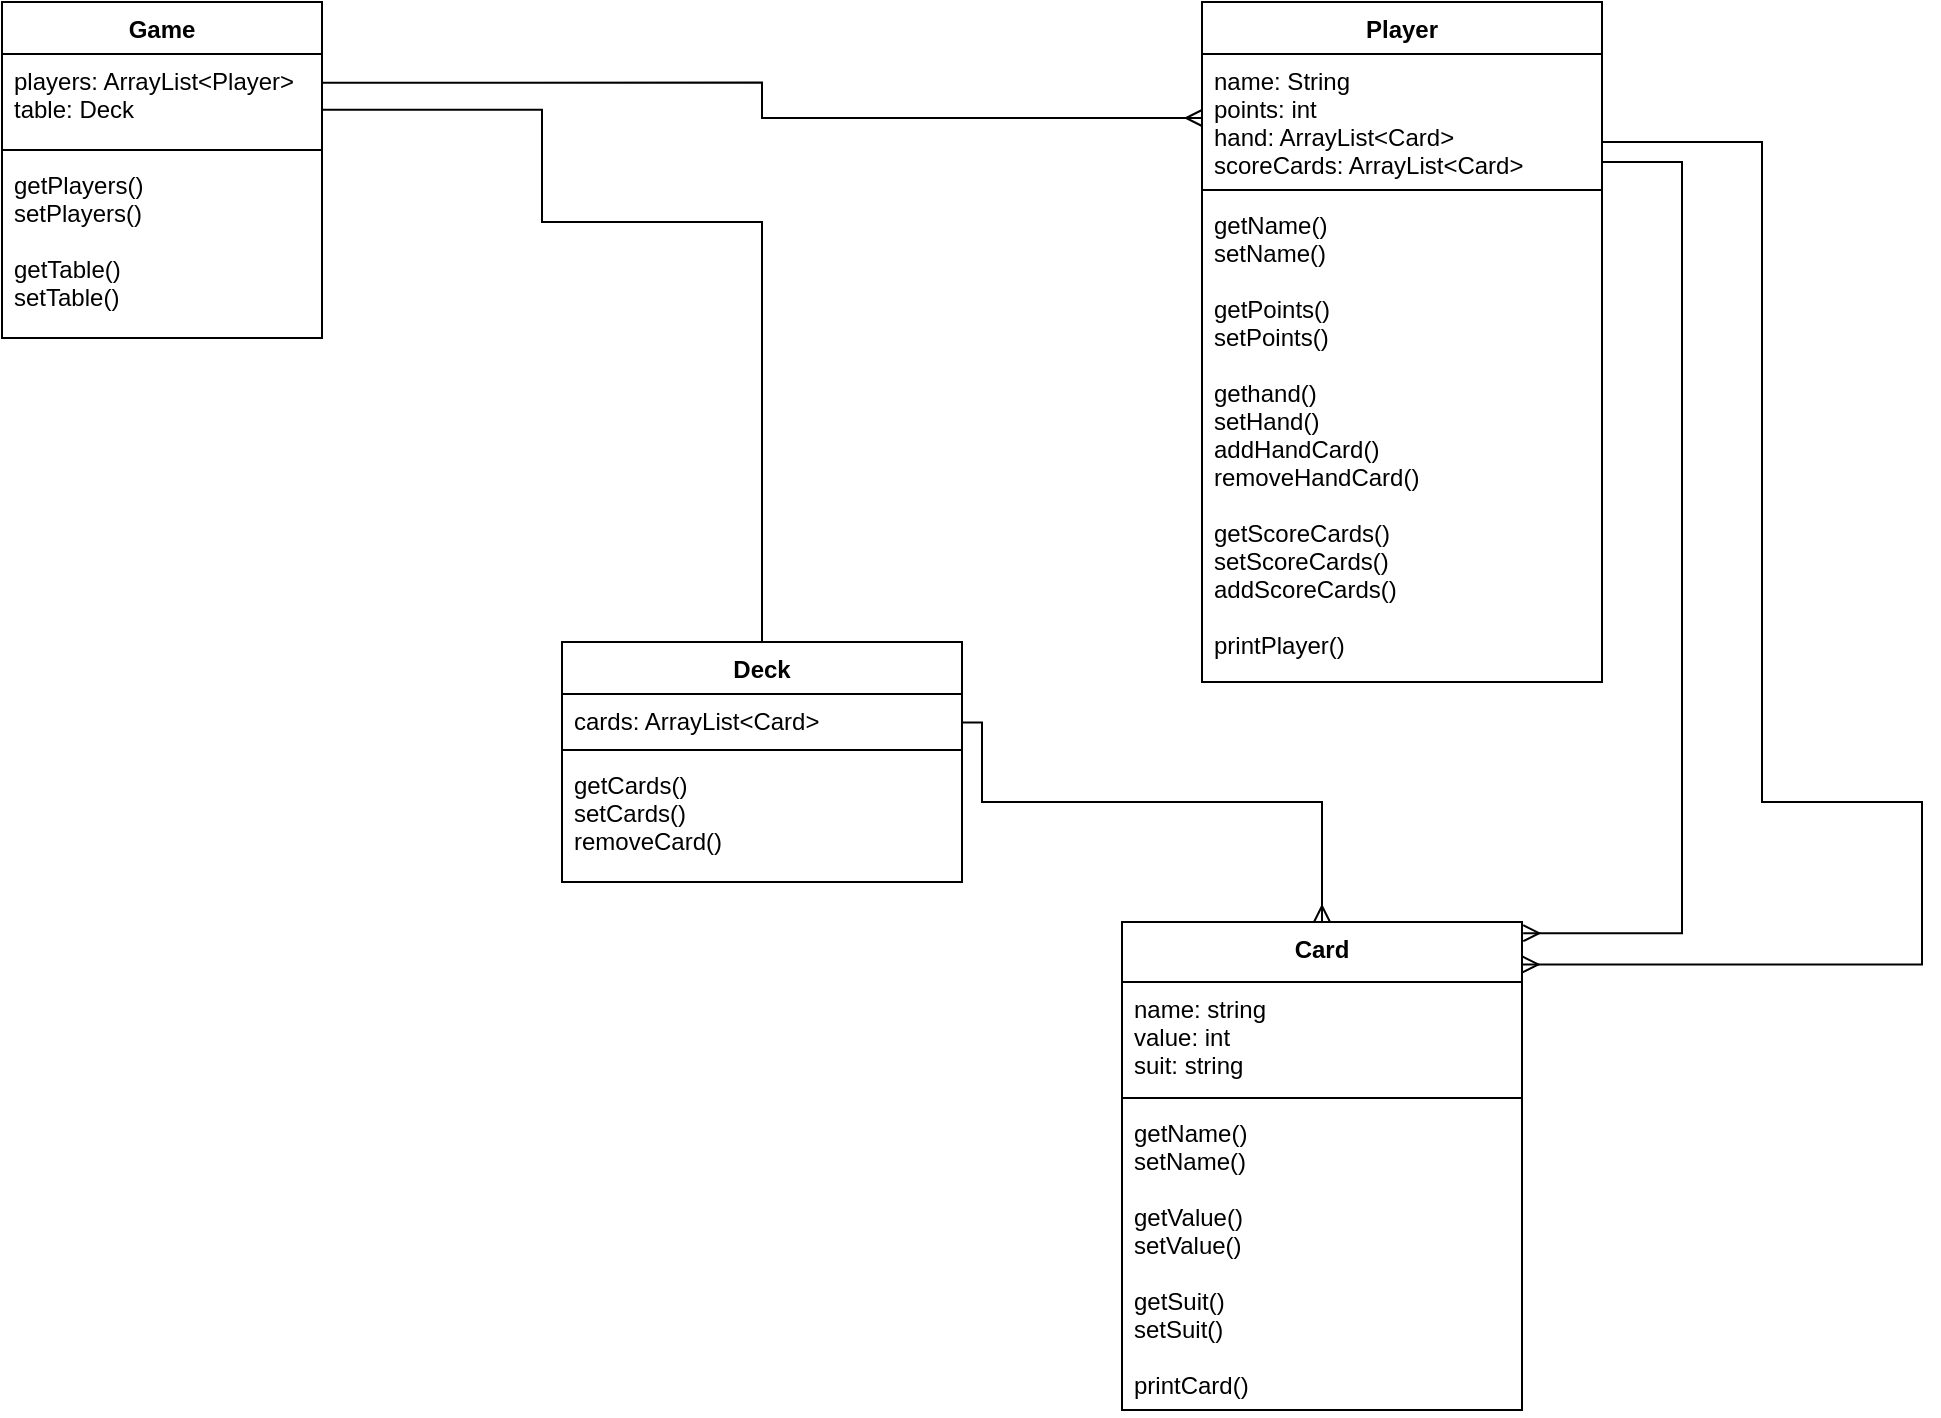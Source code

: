 <mxfile version="13.3.4" type="device"><diagram id="C5RBs43oDa-KdzZeNtuy" name="Page-1"><mxGraphModel dx="1673" dy="896" grid="1" gridSize="10" guides="1" tooltips="1" connect="1" arrows="1" fold="1" page="1" pageScale="1" pageWidth="583" pageHeight="827" math="0" shadow="0"><root><mxCell id="WIyWlLk6GJQsqaUBKTNV-0"/><mxCell id="WIyWlLk6GJQsqaUBKTNV-1" parent="WIyWlLk6GJQsqaUBKTNV-0"/><mxCell id="TM_wy3_3pNcfR3OwNHhH-30" style="edgeStyle=orthogonalEdgeStyle;rounded=0;orthogonalLoop=1;jettySize=auto;html=1;exitX=1.002;exitY=0.326;exitDx=0;exitDy=0;entryX=0;entryY=0.5;entryDx=0;entryDy=0;endArrow=ERmany;endFill=0;exitPerimeter=0;align=left;" edge="1" parent="WIyWlLk6GJQsqaUBKTNV-1" source="TM_wy3_3pNcfR3OwNHhH-5" target="TM_wy3_3pNcfR3OwNHhH-13"><mxGeometry relative="1" as="geometry"><Array as="points"><mxPoint x="480" y="102"/><mxPoint x="480" y="120"/></Array></mxGeometry></mxCell><mxCell id="TM_wy3_3pNcfR3OwNHhH-31" style="edgeStyle=orthogonalEdgeStyle;rounded=0;orthogonalLoop=1;jettySize=auto;html=1;endArrow=none;endFill=0;exitX=1.002;exitY=0.633;exitDx=0;exitDy=0;exitPerimeter=0;entryX=0.5;entryY=0;entryDx=0;entryDy=0;align=left;" edge="1" parent="WIyWlLk6GJQsqaUBKTNV-1" source="TM_wy3_3pNcfR3OwNHhH-5" target="TM_wy3_3pNcfR3OwNHhH-16"><mxGeometry relative="1" as="geometry"><mxPoint x="420" y="110" as="targetPoint"/><Array as="points"><mxPoint x="370" y="116"/><mxPoint x="370" y="172"/><mxPoint x="480" y="172"/></Array></mxGeometry></mxCell><mxCell id="TM_wy3_3pNcfR3OwNHhH-32" style="edgeStyle=orthogonalEdgeStyle;rounded=0;orthogonalLoop=1;jettySize=auto;html=1;entryX=0.5;entryY=0;entryDx=0;entryDy=0;endArrow=ERmany;endFill=0;exitX=1;exitY=0.593;exitDx=0;exitDy=0;exitPerimeter=0;align=left;" edge="1" parent="WIyWlLk6GJQsqaUBKTNV-1" source="TM_wy3_3pNcfR3OwNHhH-17" target="TM_wy3_3pNcfR3OwNHhH-20"><mxGeometry relative="1" as="geometry"><mxPoint x="640" y="420" as="sourcePoint"/><Array as="points"><mxPoint x="590" y="422"/><mxPoint x="590" y="462"/><mxPoint x="760" y="462"/></Array></mxGeometry></mxCell><mxCell id="TM_wy3_3pNcfR3OwNHhH-33" style="edgeStyle=orthogonalEdgeStyle;rounded=0;orthogonalLoop=1;jettySize=auto;html=1;endArrow=ERmany;endFill=0;entryX=1.001;entryY=0.087;entryDx=0;entryDy=0;entryPerimeter=0;align=left;" edge="1" parent="WIyWlLk6GJQsqaUBKTNV-1" source="TM_wy3_3pNcfR3OwNHhH-13" target="TM_wy3_3pNcfR3OwNHhH-20"><mxGeometry relative="1" as="geometry"><mxPoint x="760" y="682" as="targetPoint"/><Array as="points"><mxPoint x="980" y="132"/><mxPoint x="980" y="462"/><mxPoint x="1060" y="462"/><mxPoint x="1060" y="543"/></Array></mxGeometry></mxCell><mxCell id="TM_wy3_3pNcfR3OwNHhH-34" style="edgeStyle=orthogonalEdgeStyle;rounded=0;orthogonalLoop=1;jettySize=auto;html=1;endArrow=ERmany;endFill=0;entryX=1.003;entryY=0.023;entryDx=0;entryDy=0;entryPerimeter=0;align=left;" edge="1" parent="WIyWlLk6GJQsqaUBKTNV-1" source="TM_wy3_3pNcfR3OwNHhH-13" target="TM_wy3_3pNcfR3OwNHhH-20"><mxGeometry relative="1" as="geometry"><mxPoint x="870" y="672" as="targetPoint"/><Array as="points"><mxPoint x="940" y="142"/><mxPoint x="940" y="528"/></Array></mxGeometry></mxCell><mxCell id="TM_wy3_3pNcfR3OwNHhH-16" value="Deck" style="swimlane;fontStyle=1;align=center;verticalAlign=top;childLayout=stackLayout;horizontal=1;startSize=26;horizontalStack=0;resizeParent=1;resizeParentMax=0;resizeLast=0;collapsible=1;marginBottom=0;" vertex="1" parent="WIyWlLk6GJQsqaUBKTNV-1"><mxGeometry x="380" y="382" width="200" height="120" as="geometry"/></mxCell><mxCell id="TM_wy3_3pNcfR3OwNHhH-17" value="cards: ArrayList&lt;Card&gt;" style="text;strokeColor=none;fillColor=none;align=left;verticalAlign=top;spacingLeft=4;spacingRight=4;overflow=hidden;rotatable=0;points=[[0,0.5],[1,0.5]];portConstraint=eastwest;" vertex="1" parent="TM_wy3_3pNcfR3OwNHhH-16"><mxGeometry y="26" width="200" height="24" as="geometry"/></mxCell><mxCell id="TM_wy3_3pNcfR3OwNHhH-18" value="" style="line;strokeWidth=1;fillColor=none;align=left;verticalAlign=middle;spacingTop=-1;spacingLeft=3;spacingRight=3;rotatable=0;labelPosition=right;points=[];portConstraint=eastwest;" vertex="1" parent="TM_wy3_3pNcfR3OwNHhH-16"><mxGeometry y="50" width="200" height="8" as="geometry"/></mxCell><mxCell id="TM_wy3_3pNcfR3OwNHhH-19" value="getCards()&#10;setCards()&#10;removeCard()" style="text;strokeColor=none;fillColor=none;align=left;verticalAlign=top;spacingLeft=4;spacingRight=4;overflow=hidden;rotatable=0;points=[[0,0.5],[1,0.5]];portConstraint=eastwest;" vertex="1" parent="TM_wy3_3pNcfR3OwNHhH-16"><mxGeometry y="58" width="200" height="62" as="geometry"/></mxCell><mxCell id="TM_wy3_3pNcfR3OwNHhH-4" value="Game" style="swimlane;fontStyle=1;align=center;verticalAlign=top;childLayout=stackLayout;horizontal=1;startSize=26;horizontalStack=0;resizeParent=1;resizeParentMax=0;resizeLast=0;collapsible=1;marginBottom=0;" vertex="1" parent="WIyWlLk6GJQsqaUBKTNV-1"><mxGeometry x="100" y="62" width="160" height="168" as="geometry"/></mxCell><mxCell id="TM_wy3_3pNcfR3OwNHhH-5" value="players: ArrayList&lt;Player&gt;&#10;table: Deck" style="text;strokeColor=none;fillColor=none;align=left;verticalAlign=top;spacingLeft=4;spacingRight=4;overflow=hidden;rotatable=0;points=[[0,0.5],[1,0.5]];portConstraint=eastwest;" vertex="1" parent="TM_wy3_3pNcfR3OwNHhH-4"><mxGeometry y="26" width="160" height="44" as="geometry"/></mxCell><mxCell id="TM_wy3_3pNcfR3OwNHhH-6" value="" style="line;strokeWidth=1;fillColor=none;align=left;verticalAlign=middle;spacingTop=-1;spacingLeft=3;spacingRight=3;rotatable=0;labelPosition=right;points=[];portConstraint=eastwest;" vertex="1" parent="TM_wy3_3pNcfR3OwNHhH-4"><mxGeometry y="70" width="160" height="8" as="geometry"/></mxCell><mxCell id="TM_wy3_3pNcfR3OwNHhH-7" value="getPlayers()&#10;setPlayers()&#10;&#10;getTable()&#10;setTable()" style="text;strokeColor=none;fillColor=none;align=left;verticalAlign=top;spacingLeft=4;spacingRight=4;overflow=hidden;rotatable=0;points=[[0,0.5],[1,0.5]];portConstraint=eastwest;" vertex="1" parent="TM_wy3_3pNcfR3OwNHhH-4"><mxGeometry y="78" width="160" height="90" as="geometry"/></mxCell><mxCell id="TM_wy3_3pNcfR3OwNHhH-12" value="Player" style="swimlane;fontStyle=1;align=center;verticalAlign=top;childLayout=stackLayout;horizontal=1;startSize=26;horizontalStack=0;resizeParent=1;resizeParentMax=0;resizeLast=0;collapsible=1;marginBottom=0;" vertex="1" parent="WIyWlLk6GJQsqaUBKTNV-1"><mxGeometry x="700" y="62" width="200" height="340" as="geometry"/></mxCell><mxCell id="TM_wy3_3pNcfR3OwNHhH-13" value="name: String&#10;points: int&#10;hand: ArrayList&lt;Card&gt;&#10;scoreCards: ArrayList&lt;Card&gt;" style="text;strokeColor=none;fillColor=none;align=left;verticalAlign=top;spacingLeft=4;spacingRight=4;overflow=hidden;rotatable=0;points=[[0,0.5],[1,0.5]];portConstraint=eastwest;" vertex="1" parent="TM_wy3_3pNcfR3OwNHhH-12"><mxGeometry y="26" width="200" height="64" as="geometry"/></mxCell><mxCell id="TM_wy3_3pNcfR3OwNHhH-14" value="" style="line;strokeWidth=1;fillColor=none;align=left;verticalAlign=middle;spacingTop=-1;spacingLeft=3;spacingRight=3;rotatable=0;labelPosition=right;points=[];portConstraint=eastwest;" vertex="1" parent="TM_wy3_3pNcfR3OwNHhH-12"><mxGeometry y="90" width="200" height="8" as="geometry"/></mxCell><mxCell id="TM_wy3_3pNcfR3OwNHhH-15" value="getName()&#10;setName()&#10;&#10;getPoints()&#10;setPoints()&#10;&#10;gethand()&#10;setHand()&#10;addHandCard()&#10;removeHandCard()&#10;&#10;getScoreCards()&#10;setScoreCards()&#10;addScoreCards()&#10;&#10;printPlayer()" style="text;strokeColor=none;fillColor=none;align=left;verticalAlign=top;spacingLeft=4;spacingRight=4;overflow=hidden;rotatable=0;points=[[0,0.5],[1,0.5]];portConstraint=eastwest;" vertex="1" parent="TM_wy3_3pNcfR3OwNHhH-12"><mxGeometry y="98" width="200" height="242" as="geometry"/></mxCell><mxCell id="TM_wy3_3pNcfR3OwNHhH-20" value="Card" style="swimlane;fontStyle=1;align=center;verticalAlign=top;childLayout=stackLayout;horizontal=1;startSize=30;horizontalStack=0;resizeParent=1;resizeParentMax=0;resizeLast=0;collapsible=1;marginBottom=0;" vertex="1" parent="WIyWlLk6GJQsqaUBKTNV-1"><mxGeometry x="660" y="522" width="200" height="244" as="geometry"/></mxCell><mxCell id="TM_wy3_3pNcfR3OwNHhH-21" value="name: string&#10;value: int&#10;suit: string" style="text;strokeColor=none;fillColor=none;align=left;verticalAlign=top;spacingLeft=4;spacingRight=4;overflow=hidden;rotatable=0;points=[[0,0.5],[1,0.5]];portConstraint=eastwest;" vertex="1" parent="TM_wy3_3pNcfR3OwNHhH-20"><mxGeometry y="30" width="200" height="54" as="geometry"/></mxCell><mxCell id="TM_wy3_3pNcfR3OwNHhH-22" value="" style="line;strokeWidth=1;fillColor=none;align=left;verticalAlign=middle;spacingTop=-1;spacingLeft=3;spacingRight=3;rotatable=0;labelPosition=right;points=[];portConstraint=eastwest;" vertex="1" parent="TM_wy3_3pNcfR3OwNHhH-20"><mxGeometry y="84" width="200" height="8" as="geometry"/></mxCell><mxCell id="TM_wy3_3pNcfR3OwNHhH-23" value="getName()&#10;setName()&#10;&#10;getValue()&#10;setValue()&#10;&#10;getSuit()&#10;setSuit()&#10;&#10;printCard()" style="text;strokeColor=none;fillColor=none;align=left;verticalAlign=top;spacingLeft=4;spacingRight=4;overflow=hidden;rotatable=0;points=[[0,0.5],[1,0.5]];portConstraint=eastwest;" vertex="1" parent="TM_wy3_3pNcfR3OwNHhH-20"><mxGeometry y="92" width="200" height="152" as="geometry"/></mxCell></root></mxGraphModel></diagram></mxfile>